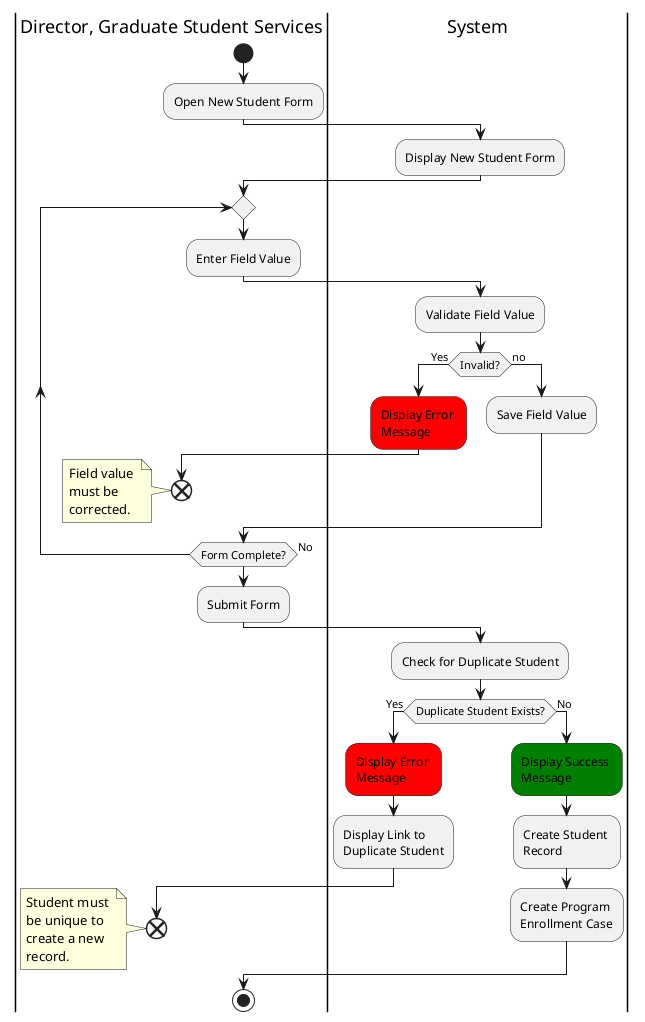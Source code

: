 @startuml create-student

|Director, Graduate Student Services|
start
:Open New Student Form;

|System|
:Display New Student Form;

|Director, Graduate Student Services|
repeat
    :Enter Field Value;
    |System|
    :Validate Field Value;
    if (Invalid?) then (Yes)
        #red :Display Error \nMessage;

        |Director, Graduate Student Services|
        end 
        note left
            Field value 
            must be 
            corrected.
        end note

        else (no)
        |System|
        :Save Field Value;
    endif
    |Director, Graduate Student Services|
repeat while (Form Complete?) is (No)
:Submit Form;

|System|
:Check for Duplicate Student;
if (Duplicate Student Exists?) then (Yes)
    #red :Display Error \nMessage;
    :Display Link to \nDuplicate Student;
    |Director, Graduate Student Services|
    end
    note left
        Student must 
        be unique to
        create a new
        record. 
    end note
    else (No)
    |System|
    #green :Display Success \nMessage;
    :Create Student \nRecord;
    :Create Program \nEnrollment Case;
endif

|Director, Graduate Student Services|
stop 
@enduml